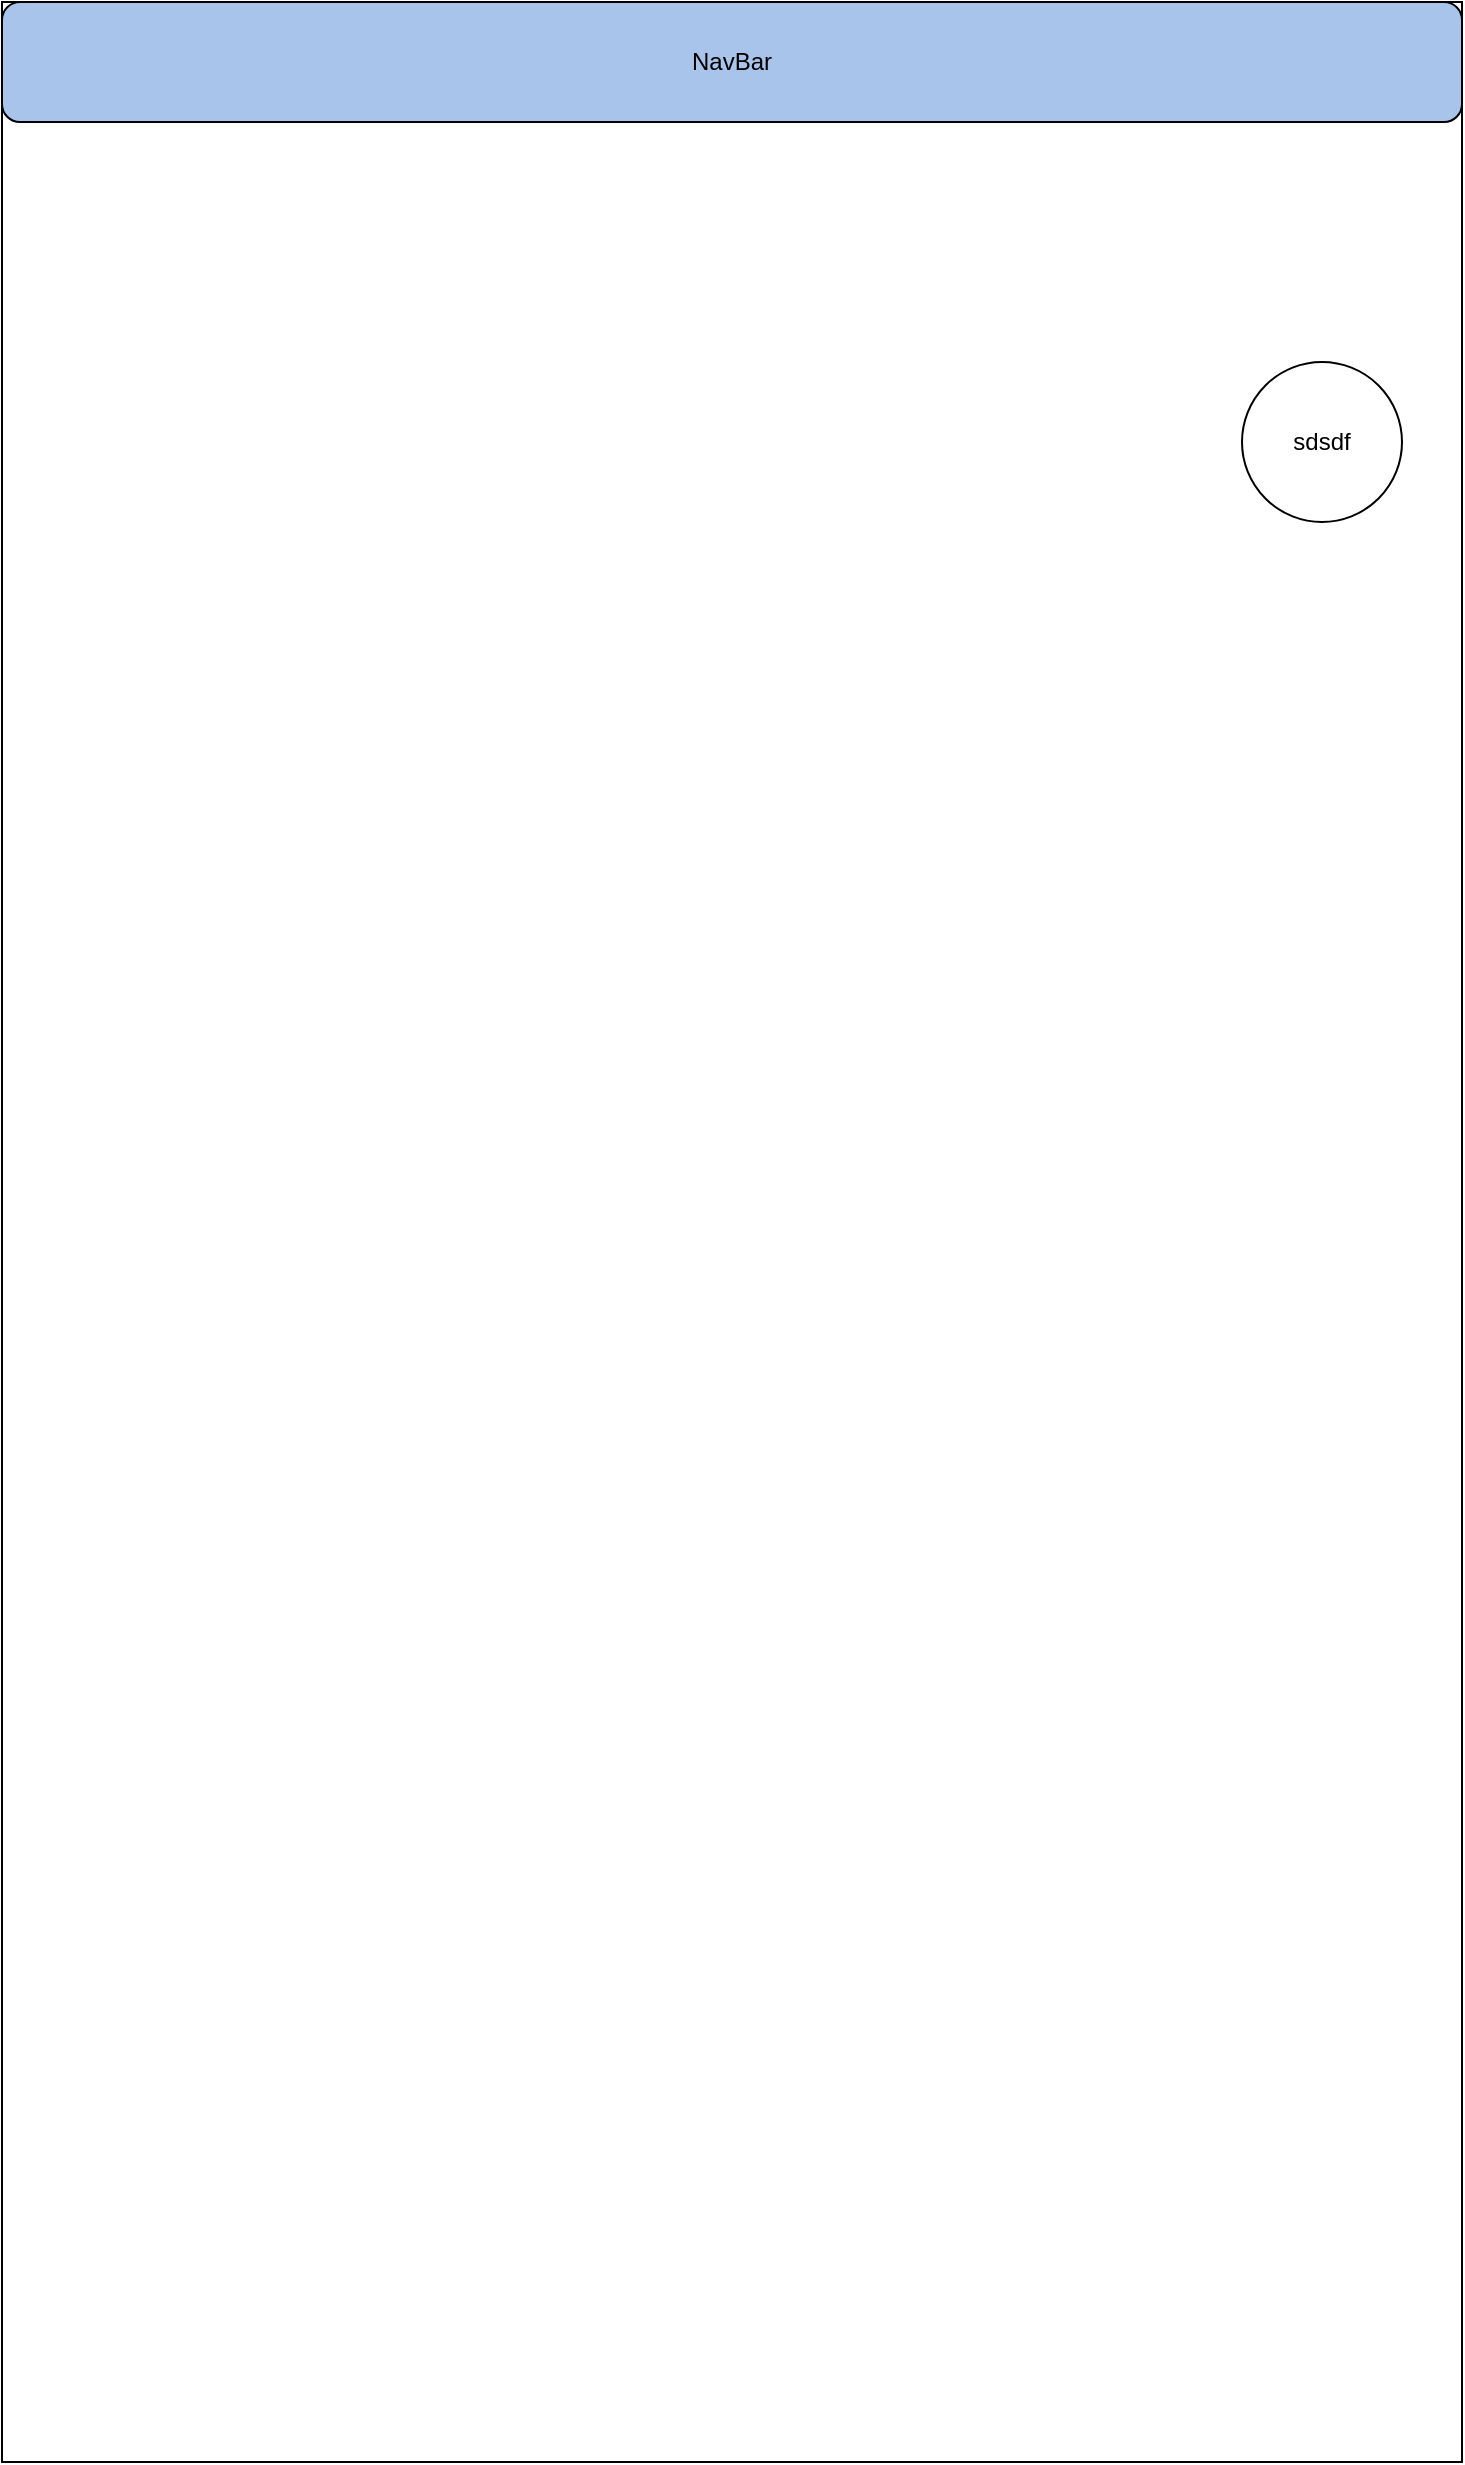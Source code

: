 <mxfile version="16.5.2" type="github">
  <diagram id="l8ND1sfAQXFVxoRxp-3u" name="Page-1">
    <mxGraphModel dx="1186" dy="681" grid="1" gridSize="10" guides="1" tooltips="1" connect="1" arrows="1" fold="1" page="1" pageScale="1" pageWidth="850" pageHeight="1100" math="0" shadow="0">
      <root>
        <mxCell id="0" />
        <mxCell id="1" parent="0" />
        <mxCell id="pOQsP0odgBJNXpEQfqiO-1" value="" style="rounded=0;whiteSpace=wrap;html=1;" parent="1" vertex="1">
          <mxGeometry x="60" y="50" width="730" height="1230" as="geometry" />
        </mxCell>
        <mxCell id="pOQsP0odgBJNXpEQfqiO-2" value="NavBar" style="rounded=1;whiteSpace=wrap;html=1;fillColor=#A9C4EB;" parent="1" vertex="1">
          <mxGeometry x="60" y="50" width="730" height="60" as="geometry" />
        </mxCell>
        <mxCell id="NyYEpYb_XZjwHrMY5-L5-1" value="sdsdf" style="ellipse;whiteSpace=wrap;html=1;aspect=fixed;" vertex="1" parent="1">
          <mxGeometry x="680" y="230" width="80" height="80" as="geometry" />
        </mxCell>
      </root>
    </mxGraphModel>
  </diagram>
</mxfile>

